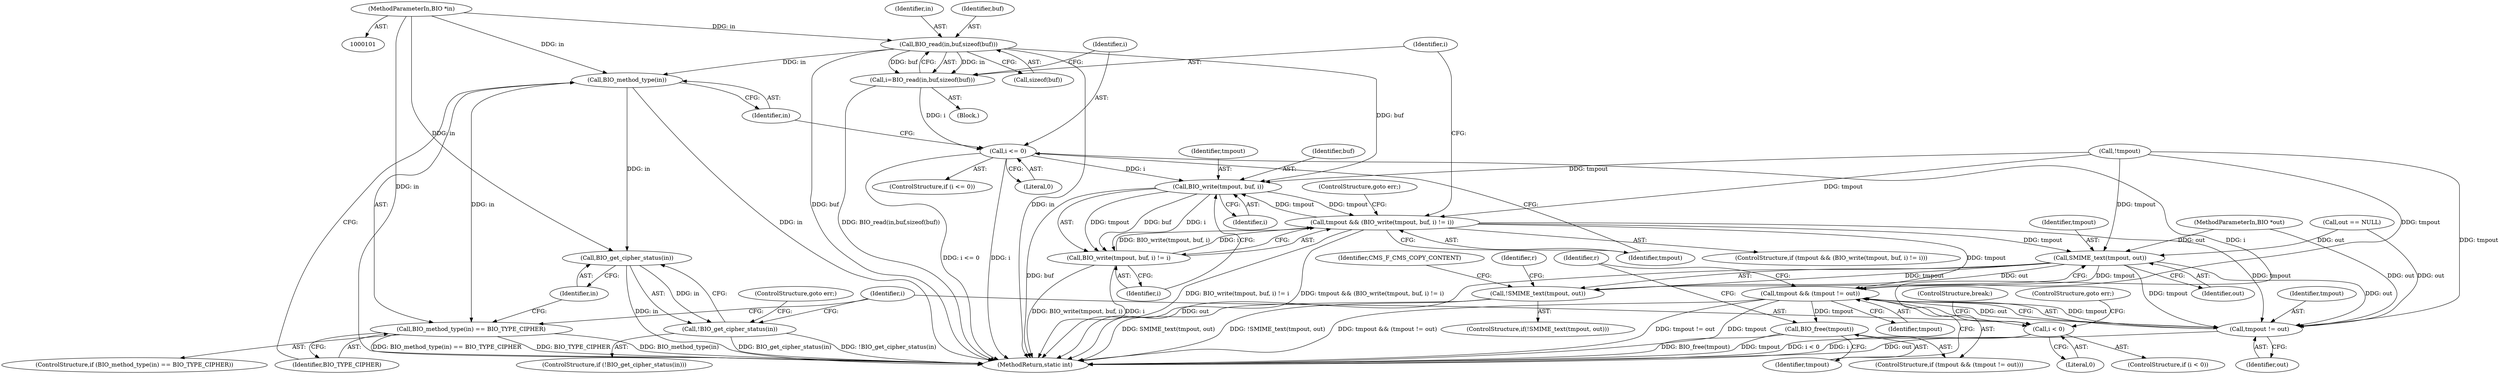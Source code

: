 digraph "0_openssl_cd30f03ac5bf2962f44bd02ae8d88245dff2f12c_0@API" {
"1000153" [label="(Call,BIO_read(in,buf,sizeof(buf)))"];
"1000103" [label="(MethodParameterIn,BIO *in)"];
"1000151" [label="(Call,i=BIO_read(in,buf,sizeof(buf)))"];
"1000159" [label="(Call,i <= 0)"];
"1000175" [label="(Call,i < 0)"];
"1000184" [label="(Call,BIO_write(tmpout, buf, i))"];
"1000181" [label="(Call,tmpout && (BIO_write(tmpout, buf, i) != i))"];
"1000197" [label="(Call,SMIME_text(tmpout, out))"];
"1000196" [label="(Call,!SMIME_text(tmpout, out))"];
"1000210" [label="(Call,tmpout && (tmpout != out))"];
"1000215" [label="(Call,BIO_free(tmpout))"];
"1000212" [label="(Call,tmpout != out)"];
"1000183" [label="(Call,BIO_write(tmpout, buf, i) != i)"];
"1000165" [label="(Call,BIO_method_type(in))"];
"1000164" [label="(Call,BIO_method_type(in) == BIO_TYPE_CIPHER)"];
"1000171" [label="(Call,BIO_get_cipher_status(in))"];
"1000170" [label="(Call,!BIO_get_cipher_status(in))"];
"1000175" [label="(Call,i < 0)"];
"1000154" [label="(Identifier,in)"];
"1000195" [label="(ControlStructure,if(!SMIME_text(tmpout, out)))"];
"1000180" [label="(ControlStructure,if (tmpout && (BIO_write(tmpout, buf, i) != i)))"];
"1000142" [label="(Call,!tmpout)"];
"1000117" [label="(Call,out == NULL)"];
"1000183" [label="(Call,BIO_write(tmpout, buf, i) != i)"];
"1000153" [label="(Call,BIO_read(in,buf,sizeof(buf)))"];
"1000156" [label="(Call,sizeof(buf))"];
"1000103" [label="(MethodParameterIn,BIO *in)"];
"1000163" [label="(ControlStructure,if (BIO_method_type(in) == BIO_TYPE_CIPHER))"];
"1000155" [label="(Identifier,buf)"];
"1000186" [label="(Identifier,buf)"];
"1000173" [label="(ControlStructure,goto err;)"];
"1000170" [label="(Call,!BIO_get_cipher_status(in))"];
"1000161" [label="(Literal,0)"];
"1000176" [label="(Identifier,i)"];
"1000177" [label="(Literal,0)"];
"1000172" [label="(Identifier,in)"];
"1000150" [label="(Block,)"];
"1000151" [label="(Call,i=BIO_read(in,buf,sizeof(buf)))"];
"1000206" [label="(Identifier,r)"];
"1000216" [label="(Identifier,tmpout)"];
"1000164" [label="(Call,BIO_method_type(in) == BIO_TYPE_CIPHER)"];
"1000219" [label="(MethodReturn,static int)"];
"1000160" [label="(Identifier,i)"];
"1000174" [label="(ControlStructure,if (i < 0))"];
"1000169" [label="(ControlStructure,if (!BIO_get_cipher_status(in)))"];
"1000209" [label="(ControlStructure,if (tmpout && (tmpout != out)))"];
"1000165" [label="(Call,BIO_method_type(in))"];
"1000185" [label="(Identifier,tmpout)"];
"1000198" [label="(Identifier,tmpout)"];
"1000202" [label="(Identifier,CMS_F_CMS_COPY_CONTENT)"];
"1000197" [label="(Call,SMIME_text(tmpout, out))"];
"1000211" [label="(Identifier,tmpout)"];
"1000184" [label="(Call,BIO_write(tmpout, buf, i))"];
"1000187" [label="(Identifier,i)"];
"1000152" [label="(Identifier,i)"];
"1000189" [label="(ControlStructure,goto err;)"];
"1000196" [label="(Call,!SMIME_text(tmpout, out))"];
"1000199" [label="(Identifier,out)"];
"1000102" [label="(MethodParameterIn,BIO *out)"];
"1000178" [label="(ControlStructure,goto err;)"];
"1000158" [label="(ControlStructure,if (i <= 0))"];
"1000212" [label="(Call,tmpout != out)"];
"1000214" [label="(Identifier,out)"];
"1000167" [label="(Identifier,BIO_TYPE_CIPHER)"];
"1000171" [label="(Call,BIO_get_cipher_status(in))"];
"1000188" [label="(Identifier,i)"];
"1000159" [label="(Call,i <= 0)"];
"1000166" [label="(Identifier,in)"];
"1000181" [label="(Call,tmpout && (BIO_write(tmpout, buf, i) != i))"];
"1000218" [label="(Identifier,r)"];
"1000182" [label="(Identifier,tmpout)"];
"1000213" [label="(Identifier,tmpout)"];
"1000179" [label="(ControlStructure,break;)"];
"1000210" [label="(Call,tmpout && (tmpout != out))"];
"1000215" [label="(Call,BIO_free(tmpout))"];
"1000153" -> "1000151"  [label="AST: "];
"1000153" -> "1000156"  [label="CFG: "];
"1000154" -> "1000153"  [label="AST: "];
"1000155" -> "1000153"  [label="AST: "];
"1000156" -> "1000153"  [label="AST: "];
"1000151" -> "1000153"  [label="CFG: "];
"1000153" -> "1000219"  [label="DDG: buf"];
"1000153" -> "1000219"  [label="DDG: in"];
"1000153" -> "1000151"  [label="DDG: in"];
"1000153" -> "1000151"  [label="DDG: buf"];
"1000103" -> "1000153"  [label="DDG: in"];
"1000153" -> "1000165"  [label="DDG: in"];
"1000153" -> "1000184"  [label="DDG: buf"];
"1000103" -> "1000101"  [label="AST: "];
"1000103" -> "1000219"  [label="DDG: in"];
"1000103" -> "1000165"  [label="DDG: in"];
"1000103" -> "1000171"  [label="DDG: in"];
"1000151" -> "1000150"  [label="AST: "];
"1000152" -> "1000151"  [label="AST: "];
"1000160" -> "1000151"  [label="CFG: "];
"1000151" -> "1000219"  [label="DDG: BIO_read(in,buf,sizeof(buf))"];
"1000151" -> "1000159"  [label="DDG: i"];
"1000159" -> "1000158"  [label="AST: "];
"1000159" -> "1000161"  [label="CFG: "];
"1000160" -> "1000159"  [label="AST: "];
"1000161" -> "1000159"  [label="AST: "];
"1000166" -> "1000159"  [label="CFG: "];
"1000182" -> "1000159"  [label="CFG: "];
"1000159" -> "1000219"  [label="DDG: i <= 0"];
"1000159" -> "1000219"  [label="DDG: i"];
"1000159" -> "1000175"  [label="DDG: i"];
"1000159" -> "1000184"  [label="DDG: i"];
"1000175" -> "1000174"  [label="AST: "];
"1000175" -> "1000177"  [label="CFG: "];
"1000176" -> "1000175"  [label="AST: "];
"1000177" -> "1000175"  [label="AST: "];
"1000178" -> "1000175"  [label="CFG: "];
"1000179" -> "1000175"  [label="CFG: "];
"1000175" -> "1000219"  [label="DDG: i"];
"1000175" -> "1000219"  [label="DDG: i < 0"];
"1000184" -> "1000183"  [label="AST: "];
"1000184" -> "1000187"  [label="CFG: "];
"1000185" -> "1000184"  [label="AST: "];
"1000186" -> "1000184"  [label="AST: "];
"1000187" -> "1000184"  [label="AST: "];
"1000188" -> "1000184"  [label="CFG: "];
"1000184" -> "1000219"  [label="DDG: buf"];
"1000184" -> "1000181"  [label="DDG: tmpout"];
"1000184" -> "1000183"  [label="DDG: tmpout"];
"1000184" -> "1000183"  [label="DDG: buf"];
"1000184" -> "1000183"  [label="DDG: i"];
"1000181" -> "1000184"  [label="DDG: tmpout"];
"1000142" -> "1000184"  [label="DDG: tmpout"];
"1000181" -> "1000180"  [label="AST: "];
"1000181" -> "1000182"  [label="CFG: "];
"1000181" -> "1000183"  [label="CFG: "];
"1000182" -> "1000181"  [label="AST: "];
"1000183" -> "1000181"  [label="AST: "];
"1000152" -> "1000181"  [label="CFG: "];
"1000189" -> "1000181"  [label="CFG: "];
"1000181" -> "1000219"  [label="DDG: tmpout && (BIO_write(tmpout, buf, i) != i)"];
"1000181" -> "1000219"  [label="DDG: BIO_write(tmpout, buf, i) != i"];
"1000142" -> "1000181"  [label="DDG: tmpout"];
"1000183" -> "1000181"  [label="DDG: BIO_write(tmpout, buf, i)"];
"1000183" -> "1000181"  [label="DDG: i"];
"1000181" -> "1000197"  [label="DDG: tmpout"];
"1000181" -> "1000210"  [label="DDG: tmpout"];
"1000181" -> "1000212"  [label="DDG: tmpout"];
"1000197" -> "1000196"  [label="AST: "];
"1000197" -> "1000199"  [label="CFG: "];
"1000198" -> "1000197"  [label="AST: "];
"1000199" -> "1000197"  [label="AST: "];
"1000196" -> "1000197"  [label="CFG: "];
"1000197" -> "1000219"  [label="DDG: out"];
"1000197" -> "1000196"  [label="DDG: tmpout"];
"1000197" -> "1000196"  [label="DDG: out"];
"1000142" -> "1000197"  [label="DDG: tmpout"];
"1000117" -> "1000197"  [label="DDG: out"];
"1000102" -> "1000197"  [label="DDG: out"];
"1000197" -> "1000210"  [label="DDG: tmpout"];
"1000197" -> "1000212"  [label="DDG: tmpout"];
"1000197" -> "1000212"  [label="DDG: out"];
"1000196" -> "1000195"  [label="AST: "];
"1000202" -> "1000196"  [label="CFG: "];
"1000206" -> "1000196"  [label="CFG: "];
"1000196" -> "1000219"  [label="DDG: SMIME_text(tmpout, out)"];
"1000196" -> "1000219"  [label="DDG: !SMIME_text(tmpout, out)"];
"1000210" -> "1000209"  [label="AST: "];
"1000210" -> "1000211"  [label="CFG: "];
"1000210" -> "1000212"  [label="CFG: "];
"1000211" -> "1000210"  [label="AST: "];
"1000212" -> "1000210"  [label="AST: "];
"1000216" -> "1000210"  [label="CFG: "];
"1000218" -> "1000210"  [label="CFG: "];
"1000210" -> "1000219"  [label="DDG: tmpout && (tmpout != out)"];
"1000210" -> "1000219"  [label="DDG: tmpout != out"];
"1000210" -> "1000219"  [label="DDG: tmpout"];
"1000212" -> "1000210"  [label="DDG: tmpout"];
"1000212" -> "1000210"  [label="DDG: out"];
"1000142" -> "1000210"  [label="DDG: tmpout"];
"1000210" -> "1000215"  [label="DDG: tmpout"];
"1000215" -> "1000209"  [label="AST: "];
"1000215" -> "1000216"  [label="CFG: "];
"1000216" -> "1000215"  [label="AST: "];
"1000218" -> "1000215"  [label="CFG: "];
"1000215" -> "1000219"  [label="DDG: tmpout"];
"1000215" -> "1000219"  [label="DDG: BIO_free(tmpout)"];
"1000212" -> "1000214"  [label="CFG: "];
"1000213" -> "1000212"  [label="AST: "];
"1000214" -> "1000212"  [label="AST: "];
"1000212" -> "1000219"  [label="DDG: out"];
"1000142" -> "1000212"  [label="DDG: tmpout"];
"1000117" -> "1000212"  [label="DDG: out"];
"1000102" -> "1000212"  [label="DDG: out"];
"1000183" -> "1000188"  [label="CFG: "];
"1000188" -> "1000183"  [label="AST: "];
"1000183" -> "1000219"  [label="DDG: i"];
"1000183" -> "1000219"  [label="DDG: BIO_write(tmpout, buf, i)"];
"1000165" -> "1000164"  [label="AST: "];
"1000165" -> "1000166"  [label="CFG: "];
"1000166" -> "1000165"  [label="AST: "];
"1000167" -> "1000165"  [label="CFG: "];
"1000165" -> "1000219"  [label="DDG: in"];
"1000165" -> "1000164"  [label="DDG: in"];
"1000165" -> "1000171"  [label="DDG: in"];
"1000164" -> "1000163"  [label="AST: "];
"1000164" -> "1000167"  [label="CFG: "];
"1000167" -> "1000164"  [label="AST: "];
"1000172" -> "1000164"  [label="CFG: "];
"1000176" -> "1000164"  [label="CFG: "];
"1000164" -> "1000219"  [label="DDG: BIO_method_type(in) == BIO_TYPE_CIPHER"];
"1000164" -> "1000219"  [label="DDG: BIO_TYPE_CIPHER"];
"1000164" -> "1000219"  [label="DDG: BIO_method_type(in)"];
"1000171" -> "1000170"  [label="AST: "];
"1000171" -> "1000172"  [label="CFG: "];
"1000172" -> "1000171"  [label="AST: "];
"1000170" -> "1000171"  [label="CFG: "];
"1000171" -> "1000219"  [label="DDG: in"];
"1000171" -> "1000170"  [label="DDG: in"];
"1000170" -> "1000169"  [label="AST: "];
"1000173" -> "1000170"  [label="CFG: "];
"1000176" -> "1000170"  [label="CFG: "];
"1000170" -> "1000219"  [label="DDG: BIO_get_cipher_status(in)"];
"1000170" -> "1000219"  [label="DDG: !BIO_get_cipher_status(in)"];
}

